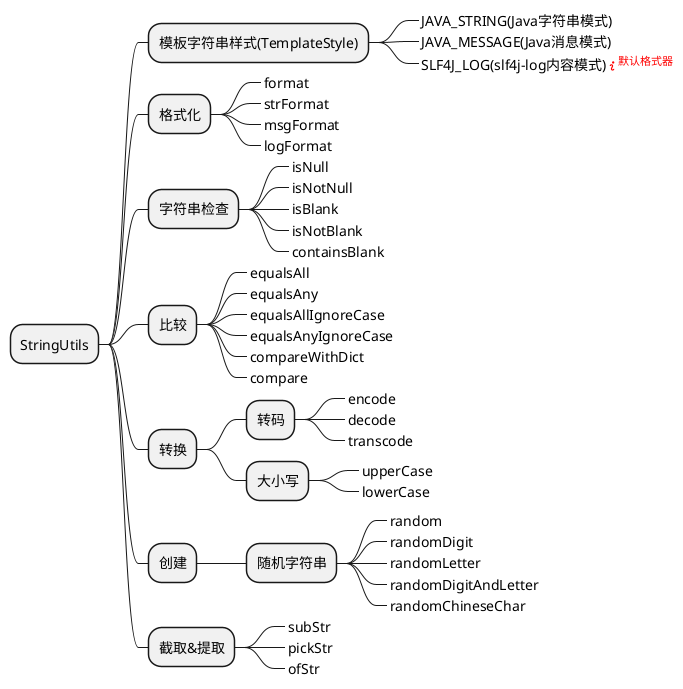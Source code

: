@startmindmap
* StringUtils

** 模板字符串样式(TemplateStyle)
***_ JAVA_STRING(Java字符串模式)
***_ JAVA_MESSAGE(Java消息模式)
***_ SLF4J_LOG(slf4j-log内容模式)<font color=red><&info><sup>默认格式器</sup></font>

** 格式化
***_ format
***_ strFormat
***_ msgFormat
***_ logFormat

** 字符串检查
***_ isNull
***_ isNotNull
***_ isBlank
***_ isNotBlank
***_ containsBlank

** 比较
***_ equalsAll
***_ equalsAny
***_ equalsAllIgnoreCase
***_ equalsAnyIgnoreCase
***_ compareWithDict
***_ compare

** 转换
*** 转码
****_ encode
****_ decode
****_ transcode
*** 大小写
****_ upperCase
****_ lowerCase

** 创建
*** 随机字符串
****_ random
****_ randomDigit
****_ randomLetter
****_ randomDigitAndLetter
****_ randomChineseChar

** 截取&提取
***_ subStr
***_ pickStr
***_ ofStr

@endmindmap